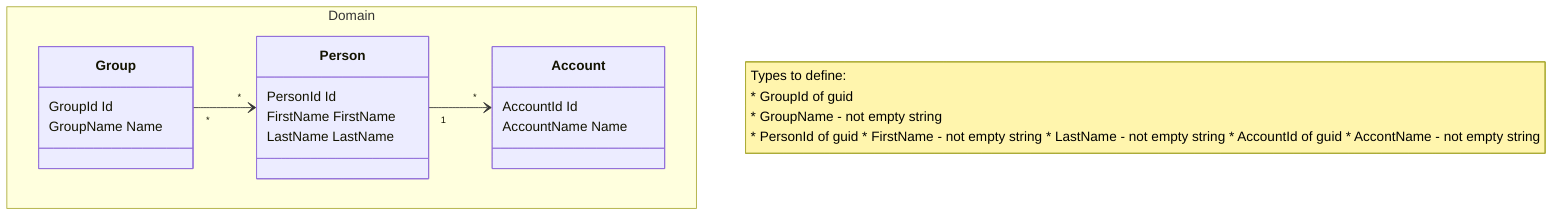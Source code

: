 classDiagram
    
    note "Types to define:
        * GroupId of guid
        * GroupName - not empty string
        
        * PersonId of guid
        * FirstName - not empty string
        * LastName - not empty string 
        
        * AccountId of guid
        * AccontName - not empty string
    "
    
    namespace Domain {
        class Group {
            GroupId Id
            GroupName Name
        }

        class Person {
            PersonId Id
            FirstName FirstName
            LastName LastName
        }

        class Account {
            AccountId Id
            AccountName Name
        }
    }
    
    Group "*" --> "*" Person
    Person "1" --> "*" Account